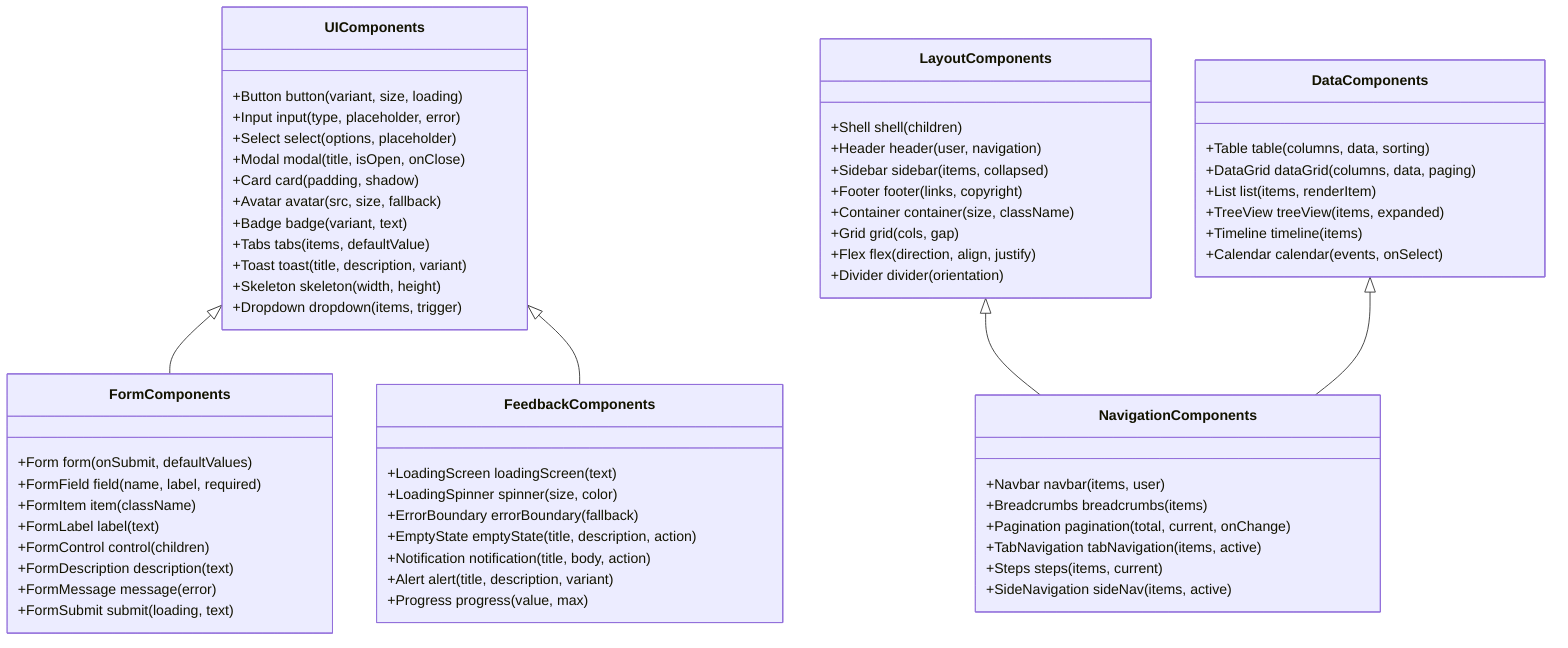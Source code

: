 classDiagram
    class UIComponents {
        +Button button(variant, size, loading)
        +Input input(type, placeholder, error)
        +Select select(options, placeholder)
        +Modal modal(title, isOpen, onClose)
        +Card card(padding, shadow)
        +Avatar avatar(src, size, fallback)
        +Badge badge(variant, text)
        +Tabs tabs(items, defaultValue)
        +Toast toast(title, description, variant)
        +Skeleton skeleton(width, height)
        +Dropdown dropdown(items, trigger)
    }
    
    class FormComponents {
        +Form form(onSubmit, defaultValues)
        +FormField field(name, label, required)
        +FormItem item(className)
        +FormLabel label(text)
        +FormControl control(children)
        +FormDescription description(text)
        +FormMessage message(error)
        +FormSubmit submit(loading, text)
    }
    
    class LayoutComponents {
        +Shell shell(children)
        +Header header(user, navigation)
        +Sidebar sidebar(items, collapsed)
        +Footer footer(links, copyright)
        +Container container(size, className)
        +Grid grid(cols, gap)
        +Flex flex(direction, align, justify)
        +Divider divider(orientation)
    }
    
    class FeedbackComponents {
        +LoadingScreen loadingScreen(text)
        +LoadingSpinner spinner(size, color)
        +ErrorBoundary errorBoundary(fallback)
        +EmptyState emptyState(title, description, action)
        +Notification notification(title, body, action)
        +Alert alert(title, description, variant)
        +Progress progress(value, max)
    }
    
    class NavigationComponents {
        +Navbar navbar(items, user)
        +Breadcrumbs breadcrumbs(items)
        +Pagination pagination(total, current, onChange)
        +TabNavigation tabNavigation(items, active)
        +Steps steps(items, current)
        +SideNavigation sideNav(items, active)
    }
    
    class DataComponents {
        +Table table(columns, data, sorting)
        +DataGrid dataGrid(columns, data, paging)
        +List list(items, renderItem)
        +TreeView treeView(items, expanded)
        +Timeline timeline(items)
        +Calendar calendar(events, onSelect)
    }
    
    UIComponents <|-- FormComponents
    UIComponents <|-- FeedbackComponents
    LayoutComponents <|-- NavigationComponents
    DataComponents <|-- NavigationComponents